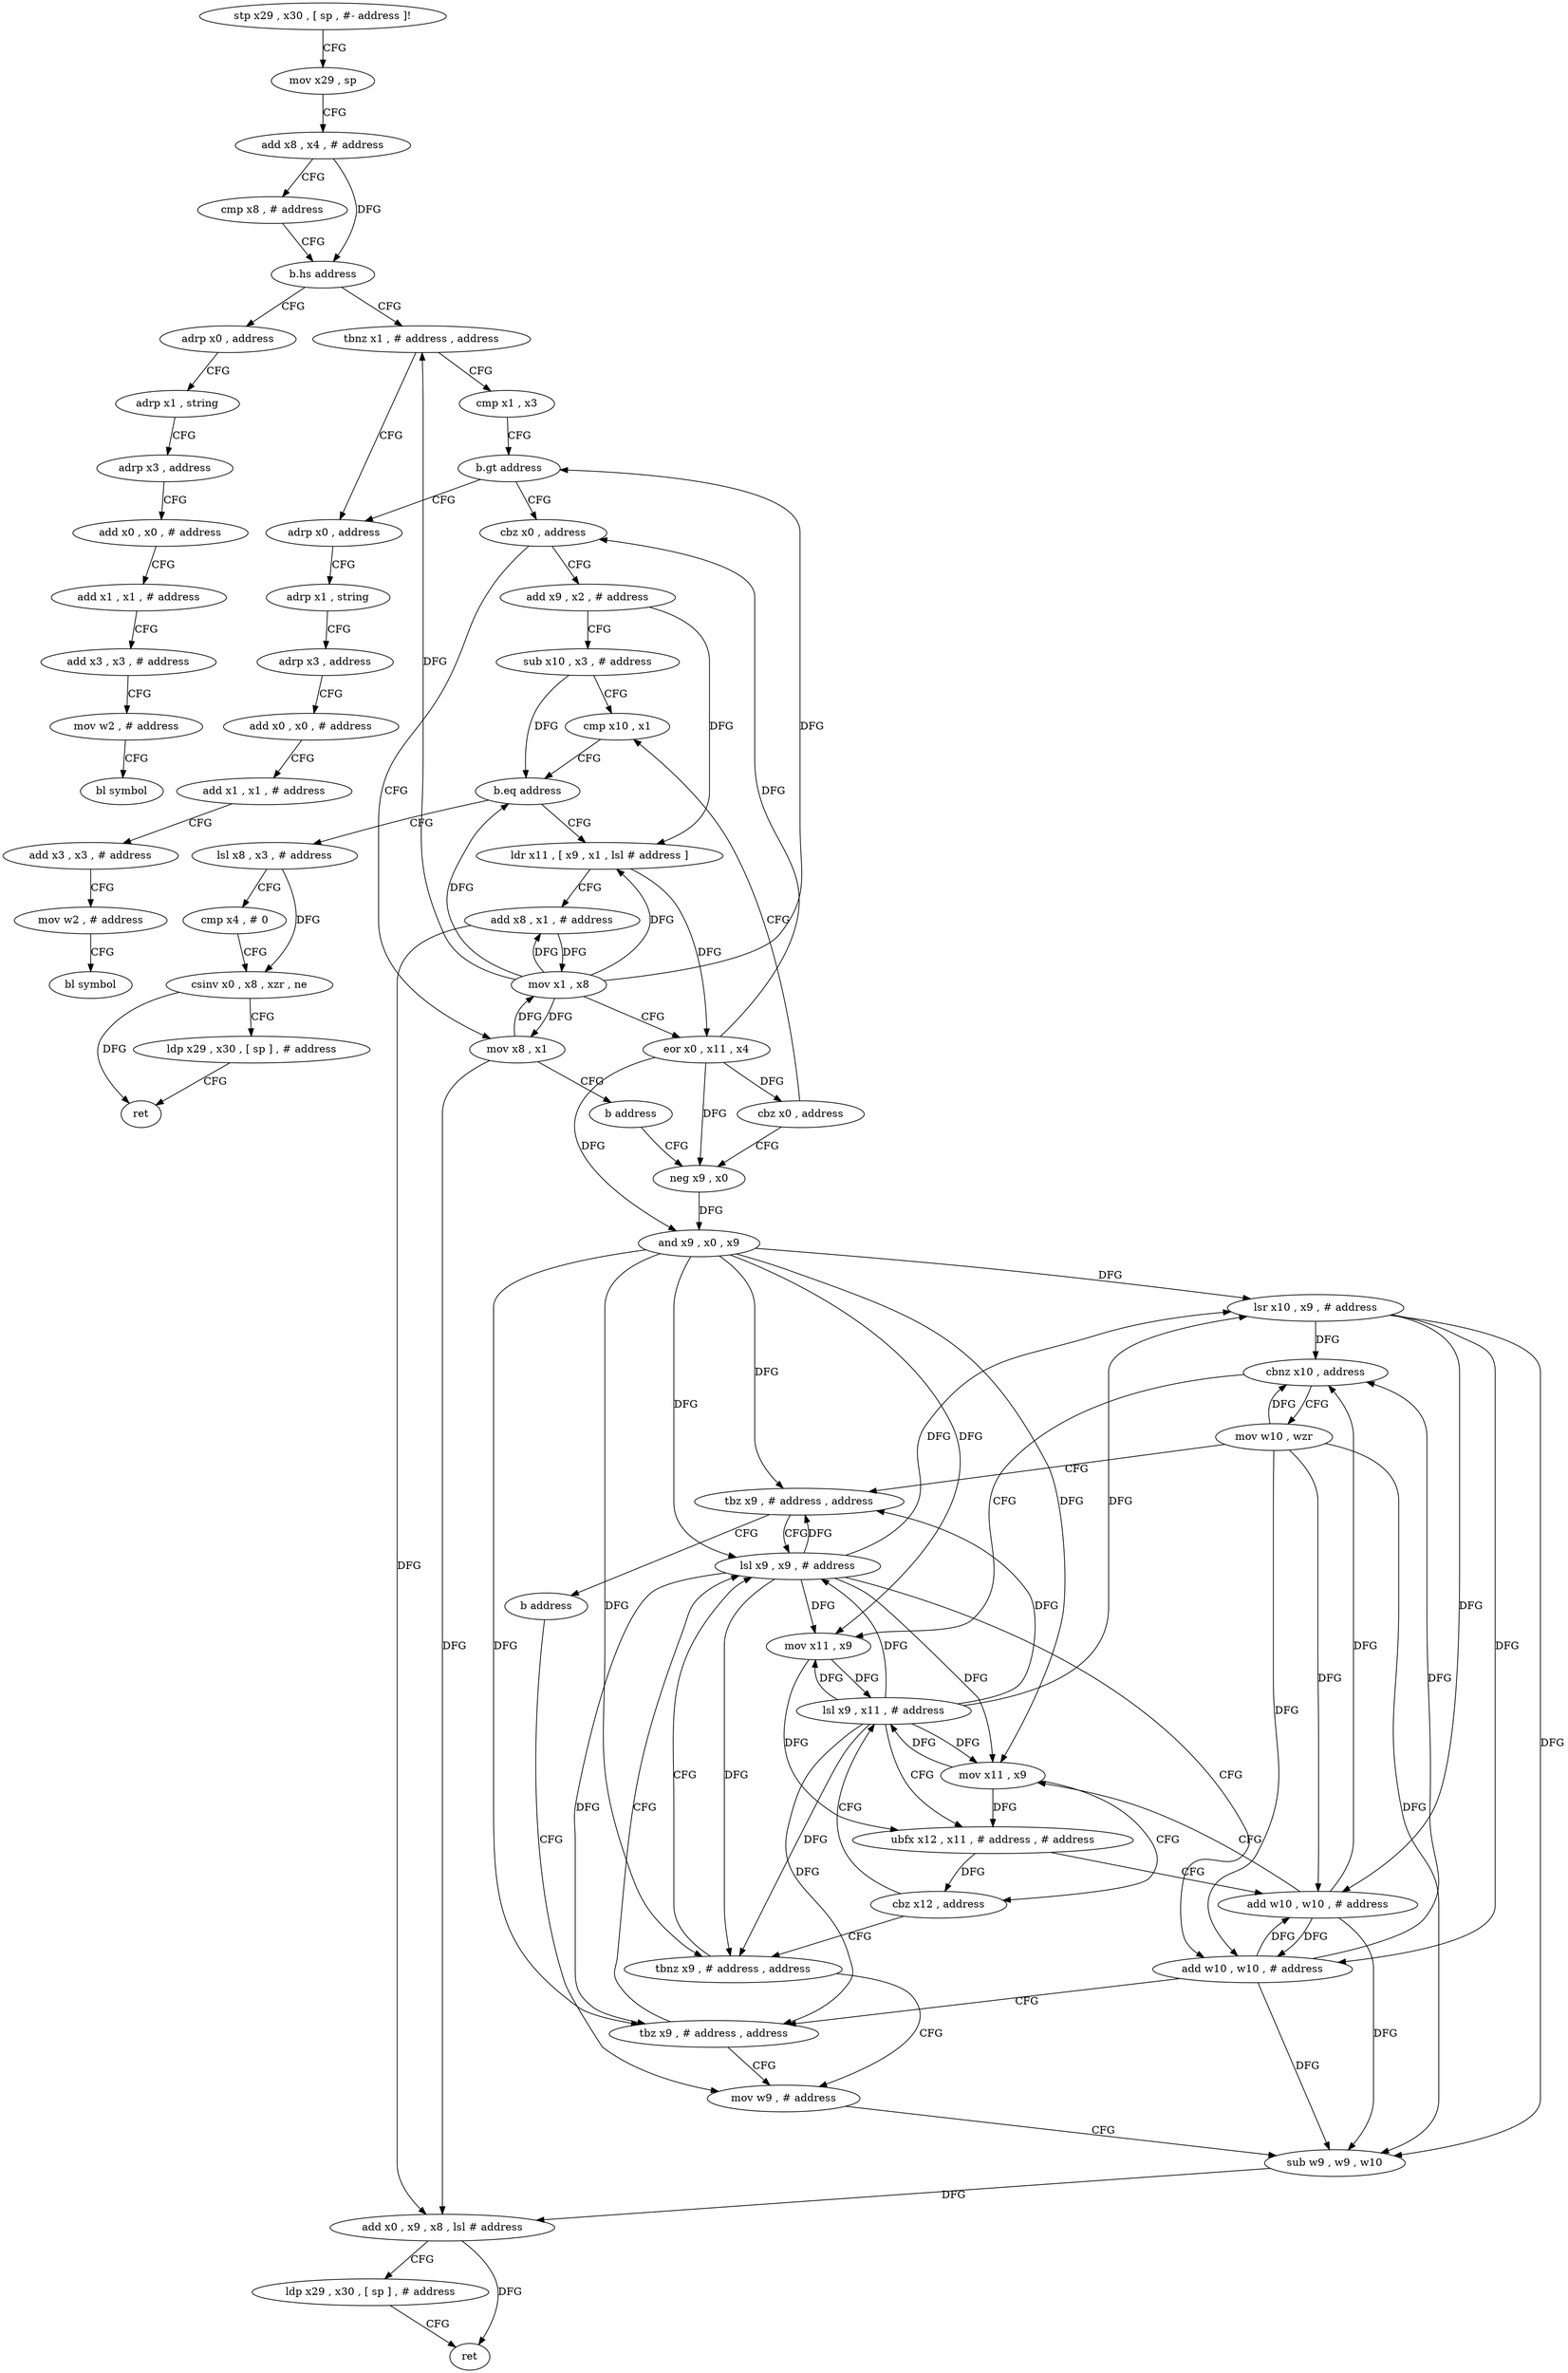 digraph "func" {
"4219168" [label = "stp x29 , x30 , [ sp , #- address ]!" ]
"4219172" [label = "mov x29 , sp" ]
"4219176" [label = "add x8 , x4 , # address" ]
"4219180" [label = "cmp x8 , # address" ]
"4219184" [label = "b.hs address" ]
"4219388" [label = "adrp x0 , address" ]
"4219188" [label = "tbnz x1 , # address , address" ]
"4219392" [label = "adrp x1 , string" ]
"4219396" [label = "adrp x3 , address" ]
"4219400" [label = "add x0 , x0 , # address" ]
"4219404" [label = "add x1 , x1 , # address" ]
"4219408" [label = "add x3 , x3 , # address" ]
"4219412" [label = "mov w2 , # address" ]
"4219416" [label = "bl symbol" ]
"4219356" [label = "adrp x0 , address" ]
"4219192" [label = "cmp x1 , x3" ]
"4219360" [label = "adrp x1 , string" ]
"4219364" [label = "adrp x3 , address" ]
"4219368" [label = "add x0 , x0 , # address" ]
"4219372" [label = "add x1 , x1 , # address" ]
"4219376" [label = "add x3 , x3 , # address" ]
"4219380" [label = "mov w2 , # address" ]
"4219384" [label = "bl symbol" ]
"4219196" [label = "b.gt address" ]
"4219200" [label = "cbz x0 , address" ]
"4219212" [label = "add x9 , x2 , # address" ]
"4219204" [label = "mov x8 , x1" ]
"4219216" [label = "sub x10 , x3 , # address" ]
"4219220" [label = "cmp x10 , x1" ]
"4219208" [label = "b address" ]
"4219248" [label = "neg x9 , x0" ]
"4219336" [label = "lsl x8 , x3 , # address" ]
"4219340" [label = "cmp x4 , # 0" ]
"4219344" [label = "csinv x0 , x8 , xzr , ne" ]
"4219348" [label = "ldp x29 , x30 , [ sp ] , # address" ]
"4219352" [label = "ret" ]
"4219228" [label = "ldr x11 , [ x9 , x1 , lsl # address ]" ]
"4219232" [label = "add x8 , x1 , # address" ]
"4219236" [label = "mov x1 , x8" ]
"4219240" [label = "eor x0 , x11 , x4" ]
"4219244" [label = "cbz x0 , address" ]
"4219252" [label = "and x9 , x0 , x9" ]
"4219256" [label = "lsr x10 , x9 , # address" ]
"4219260" [label = "cbnz x10 , address" ]
"4219324" [label = "mov w10 , wzr" ]
"4219264" [label = "mov x11 , x9" ]
"4219224" [label = "b.eq address" ]
"4219328" [label = "tbz x9 , # address , address" ]
"4219292" [label = "lsl x9 , x9 , # address" ]
"4219332" [label = "b address" ]
"4219268" [label = "lsl x9 , x11 , # address" ]
"4219296" [label = "add w10 , w10 , # address" ]
"4219300" [label = "tbz x9 , # address , address" ]
"4219304" [label = "mov w9 , # address" ]
"4219272" [label = "ubfx x12 , x11 , # address , # address" ]
"4219276" [label = "add w10 , w10 , # address" ]
"4219280" [label = "mov x11 , x9" ]
"4219284" [label = "cbz x12 , address" ]
"4219288" [label = "tbnz x9 , # address , address" ]
"4219308" [label = "sub w9 , w9 , w10" ]
"4219312" [label = "add x0 , x9 , x8 , lsl # address" ]
"4219316" [label = "ldp x29 , x30 , [ sp ] , # address" ]
"4219320" [label = "ret" ]
"4219168" -> "4219172" [ label = "CFG" ]
"4219172" -> "4219176" [ label = "CFG" ]
"4219176" -> "4219180" [ label = "CFG" ]
"4219176" -> "4219184" [ label = "DFG" ]
"4219180" -> "4219184" [ label = "CFG" ]
"4219184" -> "4219388" [ label = "CFG" ]
"4219184" -> "4219188" [ label = "CFG" ]
"4219388" -> "4219392" [ label = "CFG" ]
"4219188" -> "4219356" [ label = "CFG" ]
"4219188" -> "4219192" [ label = "CFG" ]
"4219392" -> "4219396" [ label = "CFG" ]
"4219396" -> "4219400" [ label = "CFG" ]
"4219400" -> "4219404" [ label = "CFG" ]
"4219404" -> "4219408" [ label = "CFG" ]
"4219408" -> "4219412" [ label = "CFG" ]
"4219412" -> "4219416" [ label = "CFG" ]
"4219356" -> "4219360" [ label = "CFG" ]
"4219192" -> "4219196" [ label = "CFG" ]
"4219360" -> "4219364" [ label = "CFG" ]
"4219364" -> "4219368" [ label = "CFG" ]
"4219368" -> "4219372" [ label = "CFG" ]
"4219372" -> "4219376" [ label = "CFG" ]
"4219376" -> "4219380" [ label = "CFG" ]
"4219380" -> "4219384" [ label = "CFG" ]
"4219196" -> "4219356" [ label = "CFG" ]
"4219196" -> "4219200" [ label = "CFG" ]
"4219200" -> "4219212" [ label = "CFG" ]
"4219200" -> "4219204" [ label = "CFG" ]
"4219212" -> "4219216" [ label = "CFG" ]
"4219212" -> "4219228" [ label = "DFG" ]
"4219204" -> "4219208" [ label = "CFG" ]
"4219204" -> "4219236" [ label = "DFG" ]
"4219204" -> "4219312" [ label = "DFG" ]
"4219216" -> "4219220" [ label = "CFG" ]
"4219216" -> "4219224" [ label = "DFG" ]
"4219220" -> "4219224" [ label = "CFG" ]
"4219208" -> "4219248" [ label = "CFG" ]
"4219248" -> "4219252" [ label = "DFG" ]
"4219336" -> "4219340" [ label = "CFG" ]
"4219336" -> "4219344" [ label = "DFG" ]
"4219340" -> "4219344" [ label = "CFG" ]
"4219344" -> "4219348" [ label = "CFG" ]
"4219344" -> "4219352" [ label = "DFG" ]
"4219348" -> "4219352" [ label = "CFG" ]
"4219228" -> "4219232" [ label = "CFG" ]
"4219228" -> "4219240" [ label = "DFG" ]
"4219232" -> "4219236" [ label = "DFG" ]
"4219232" -> "4219312" [ label = "DFG" ]
"4219236" -> "4219240" [ label = "CFG" ]
"4219236" -> "4219188" [ label = "DFG" ]
"4219236" -> "4219204" [ label = "DFG" ]
"4219236" -> "4219224" [ label = "DFG" ]
"4219236" -> "4219228" [ label = "DFG" ]
"4219236" -> "4219232" [ label = "DFG" ]
"4219236" -> "4219196" [ label = "DFG" ]
"4219240" -> "4219244" [ label = "DFG" ]
"4219240" -> "4219200" [ label = "DFG" ]
"4219240" -> "4219248" [ label = "DFG" ]
"4219240" -> "4219252" [ label = "DFG" ]
"4219244" -> "4219220" [ label = "CFG" ]
"4219244" -> "4219248" [ label = "CFG" ]
"4219252" -> "4219256" [ label = "DFG" ]
"4219252" -> "4219328" [ label = "DFG" ]
"4219252" -> "4219264" [ label = "DFG" ]
"4219252" -> "4219292" [ label = "DFG" ]
"4219252" -> "4219300" [ label = "DFG" ]
"4219252" -> "4219280" [ label = "DFG" ]
"4219252" -> "4219288" [ label = "DFG" ]
"4219256" -> "4219260" [ label = "DFG" ]
"4219256" -> "4219296" [ label = "DFG" ]
"4219256" -> "4219276" [ label = "DFG" ]
"4219256" -> "4219308" [ label = "DFG" ]
"4219260" -> "4219324" [ label = "CFG" ]
"4219260" -> "4219264" [ label = "CFG" ]
"4219324" -> "4219328" [ label = "CFG" ]
"4219324" -> "4219260" [ label = "DFG" ]
"4219324" -> "4219296" [ label = "DFG" ]
"4219324" -> "4219276" [ label = "DFG" ]
"4219324" -> "4219308" [ label = "DFG" ]
"4219264" -> "4219268" [ label = "DFG" ]
"4219264" -> "4219272" [ label = "DFG" ]
"4219224" -> "4219336" [ label = "CFG" ]
"4219224" -> "4219228" [ label = "CFG" ]
"4219328" -> "4219292" [ label = "CFG" ]
"4219328" -> "4219332" [ label = "CFG" ]
"4219292" -> "4219296" [ label = "CFG" ]
"4219292" -> "4219256" [ label = "DFG" ]
"4219292" -> "4219328" [ label = "DFG" ]
"4219292" -> "4219264" [ label = "DFG" ]
"4219292" -> "4219300" [ label = "DFG" ]
"4219292" -> "4219280" [ label = "DFG" ]
"4219292" -> "4219288" [ label = "DFG" ]
"4219332" -> "4219304" [ label = "CFG" ]
"4219268" -> "4219272" [ label = "CFG" ]
"4219268" -> "4219256" [ label = "DFG" ]
"4219268" -> "4219328" [ label = "DFG" ]
"4219268" -> "4219264" [ label = "DFG" ]
"4219268" -> "4219292" [ label = "DFG" ]
"4219268" -> "4219300" [ label = "DFG" ]
"4219268" -> "4219280" [ label = "DFG" ]
"4219268" -> "4219288" [ label = "DFG" ]
"4219296" -> "4219300" [ label = "CFG" ]
"4219296" -> "4219260" [ label = "DFG" ]
"4219296" -> "4219276" [ label = "DFG" ]
"4219296" -> "4219308" [ label = "DFG" ]
"4219300" -> "4219292" [ label = "CFG" ]
"4219300" -> "4219304" [ label = "CFG" ]
"4219304" -> "4219308" [ label = "CFG" ]
"4219272" -> "4219276" [ label = "CFG" ]
"4219272" -> "4219284" [ label = "DFG" ]
"4219276" -> "4219280" [ label = "CFG" ]
"4219276" -> "4219260" [ label = "DFG" ]
"4219276" -> "4219296" [ label = "DFG" ]
"4219276" -> "4219308" [ label = "DFG" ]
"4219280" -> "4219284" [ label = "CFG" ]
"4219280" -> "4219268" [ label = "DFG" ]
"4219280" -> "4219272" [ label = "DFG" ]
"4219284" -> "4219268" [ label = "CFG" ]
"4219284" -> "4219288" [ label = "CFG" ]
"4219288" -> "4219304" [ label = "CFG" ]
"4219288" -> "4219292" [ label = "CFG" ]
"4219308" -> "4219312" [ label = "DFG" ]
"4219312" -> "4219316" [ label = "CFG" ]
"4219312" -> "4219320" [ label = "DFG" ]
"4219316" -> "4219320" [ label = "CFG" ]
}
